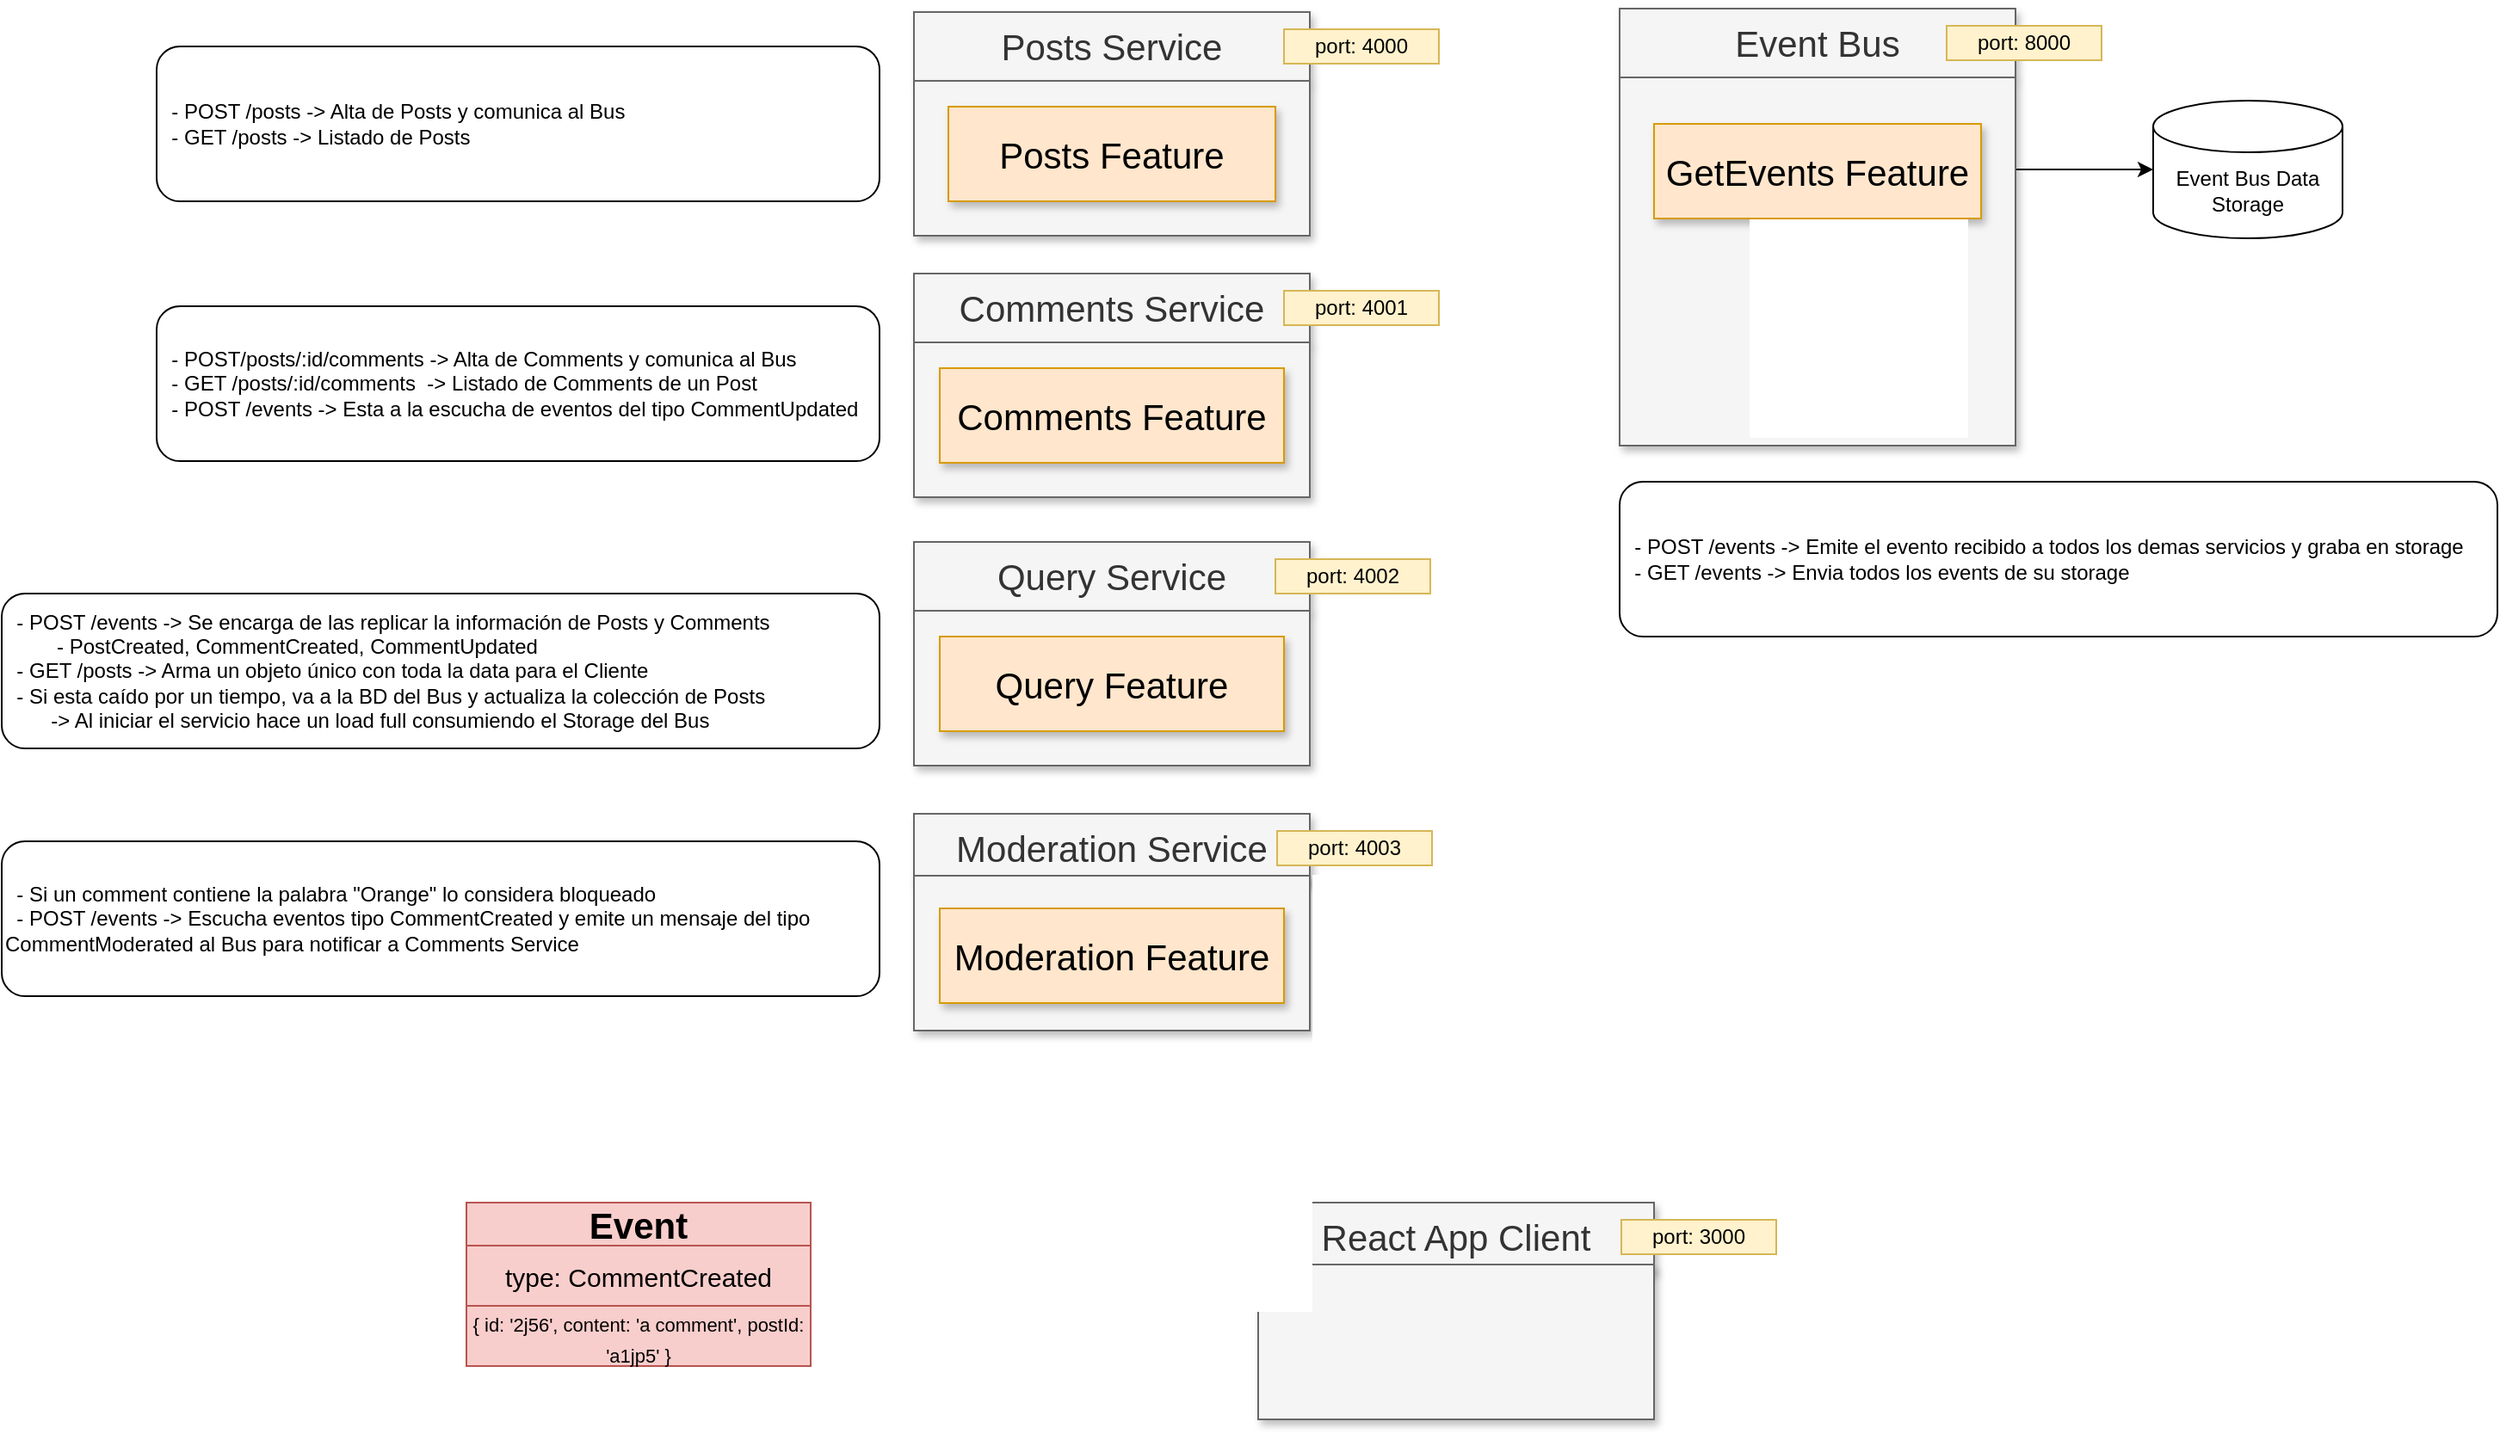 <mxfile version="20.8.20" type="device"><diagram name="Arquitectura Servicios" id="-owY66NGeMOdnTq-Ie8H"><mxGraphModel dx="1194" dy="648" grid="1" gridSize="10" guides="1" tooltips="1" connect="1" arrows="1" fold="1" page="1" pageScale="1" pageWidth="1920" pageHeight="1200" math="0" shadow="0"><root><mxCell id="7TcbfxzlcFphuBwjYKQD-0"/><mxCell id="7TcbfxzlcFphuBwjYKQD-1" parent="7TcbfxzlcFphuBwjYKQD-0"/><mxCell id="7TcbfxzlcFphuBwjYKQD-2" value="Posts Service" style="rounded=0;whiteSpace=wrap;html=1;shadow=1;fontSize=21;align=center;fillColor=#f5f5f5;strokeColor=#666666;fontColor=#333333;fontStyle=0" parent="7TcbfxzlcFphuBwjYKQD-1" vertex="1"><mxGeometry x="630" y="178" width="230" height="40" as="geometry"/></mxCell><mxCell id="7TcbfxzlcFphuBwjYKQD-4" value="" style="rounded=0;whiteSpace=wrap;html=1;shadow=1;fontSize=17;align=left;fillColor=#f5f5f5;strokeColor=#666666;fontColor=#333333;fontStyle=0" parent="7TcbfxzlcFphuBwjYKQD-1" vertex="1"><mxGeometry x="630" y="218" width="230" height="90" as="geometry"/></mxCell><mxCell id="7TcbfxzlcFphuBwjYKQD-5" value="Posts Feature" style="whiteSpace=wrap;html=1;rounded=0;shadow=1;fontSize=21;align=center;fillColor=#ffe6cc;strokeColor=#d79b00;fontStyle=0" parent="7TcbfxzlcFphuBwjYKQD-1" vertex="1"><mxGeometry x="650" y="233" width="190" height="55" as="geometry"/></mxCell><mxCell id="7TcbfxzlcFphuBwjYKQD-6" value="Comments Service" style="rounded=0;whiteSpace=wrap;html=1;shadow=1;fontSize=21;align=center;fillColor=#f5f5f5;strokeColor=#666666;fontColor=#333333;fontStyle=0" parent="7TcbfxzlcFphuBwjYKQD-1" vertex="1"><mxGeometry x="630" y="330" width="230" height="40" as="geometry"/></mxCell><mxCell id="7TcbfxzlcFphuBwjYKQD-7" value="" style="rounded=0;whiteSpace=wrap;html=1;shadow=1;fontSize=17;align=left;fillColor=#f5f5f5;strokeColor=#666666;fontColor=#333333;fontStyle=0" parent="7TcbfxzlcFphuBwjYKQD-1" vertex="1"><mxGeometry x="630" y="370" width="230" height="90" as="geometry"/></mxCell><mxCell id="7TcbfxzlcFphuBwjYKQD-8" value="Comments Feature" style="whiteSpace=wrap;html=1;rounded=0;shadow=1;fontSize=21;align=center;fillColor=#ffe6cc;strokeColor=#d79b00;fontStyle=0" parent="7TcbfxzlcFphuBwjYKQD-1" vertex="1"><mxGeometry x="645" y="385" width="200" height="55" as="geometry"/></mxCell><mxCell id="7TcbfxzlcFphuBwjYKQD-10" value="Query Service" style="rounded=0;whiteSpace=wrap;html=1;shadow=1;fontSize=21;align=center;fillColor=#f5f5f5;strokeColor=#666666;fontColor=#333333;fontStyle=0" parent="7TcbfxzlcFphuBwjYKQD-1" vertex="1"><mxGeometry x="630" y="486" width="230" height="40" as="geometry"/></mxCell><mxCell id="7TcbfxzlcFphuBwjYKQD-11" value="" style="rounded=0;whiteSpace=wrap;html=1;shadow=1;fontSize=17;align=left;fillColor=#f5f5f5;strokeColor=#666666;fontColor=#333333;fontStyle=0" parent="7TcbfxzlcFphuBwjYKQD-1" vertex="1"><mxGeometry x="630" y="526" width="230" height="90" as="geometry"/></mxCell><mxCell id="7TcbfxzlcFphuBwjYKQD-12" value="Query Feature" style="whiteSpace=wrap;html=1;rounded=0;shadow=1;fontSize=21;align=center;fillColor=#ffe6cc;strokeColor=#d79b00;fontStyle=0" parent="7TcbfxzlcFphuBwjYKQD-1" vertex="1"><mxGeometry x="645" y="541" width="200" height="55" as="geometry"/></mxCell><mxCell id="7TcbfxzlcFphuBwjYKQD-13" value="Event Bus" style="rounded=0;whiteSpace=wrap;html=1;shadow=1;fontSize=21;align=center;fillColor=#f5f5f5;strokeColor=#666666;fontColor=#333333;fontStyle=0" parent="7TcbfxzlcFphuBwjYKQD-1" vertex="1"><mxGeometry x="1040" y="176" width="230" height="40" as="geometry"/></mxCell><mxCell id="XD0j2T-ocdJUme3Udr26-13" style="edgeStyle=orthogonalEdgeStyle;rounded=0;orthogonalLoop=1;jettySize=auto;html=1;exitX=1;exitY=0.25;exitDx=0;exitDy=0;" parent="7TcbfxzlcFphuBwjYKQD-1" source="7TcbfxzlcFphuBwjYKQD-14" target="XD0j2T-ocdJUme3Udr26-12" edge="1"><mxGeometry relative="1" as="geometry"/></mxCell><mxCell id="7TcbfxzlcFphuBwjYKQD-14" value="" style="rounded=0;whiteSpace=wrap;html=1;shadow=1;fontSize=17;align=left;fillColor=#f5f5f5;strokeColor=#666666;fontColor=#333333;" parent="7TcbfxzlcFphuBwjYKQD-1" vertex="1"><mxGeometry x="1040" y="216" width="230" height="214" as="geometry"/></mxCell><mxCell id="7TcbfxzlcFphuBwjYKQD-17" value="" style="group" parent="7TcbfxzlcFphuBwjYKQD-1" vertex="1" connectable="0"><mxGeometry x="890" y="320" width="280" height="115" as="geometry"/></mxCell><mxCell id="7TcbfxzlcFphuBwjYKQD-18" value="" style="group;fontSize=8;" parent="7TcbfxzlcFphuBwjYKQD-1" vertex="1" connectable="0"><mxGeometry x="370" y="870" width="200" height="95" as="geometry"/></mxCell><mxCell id="7TcbfxzlcFphuBwjYKQD-19" value="&lt;font style=&quot;font-size: 11px&quot;&gt;{ id: '2j56', content: 'a comment', postId: 'a1jp5' }&lt;/font&gt;" style="rounded=0;whiteSpace=wrap;html=1;shadow=0;fontSize=15;fillColor=#f8cecc;strokeColor=#b85450;" parent="7TcbfxzlcFphuBwjYKQD-18" vertex="1"><mxGeometry y="60" width="200" height="35" as="geometry"/></mxCell><mxCell id="7TcbfxzlcFphuBwjYKQD-20" value="&lt;b&gt;Event&lt;/b&gt;" style="rounded=0;whiteSpace=wrap;html=1;shadow=0;fontSize=21;fillColor=#f8cecc;strokeColor=#b85450;" parent="7TcbfxzlcFphuBwjYKQD-18" vertex="1"><mxGeometry width="200" height="25" as="geometry"/></mxCell><mxCell id="7TcbfxzlcFphuBwjYKQD-21" value="&lt;span style=&quot;font-size: 15px&quot;&gt;type: CommentCreated&lt;/span&gt;" style="rounded=0;whiteSpace=wrap;html=1;shadow=0;fontSize=15;fillColor=#f8cecc;strokeColor=#b85450;fontStyle=0" parent="7TcbfxzlcFphuBwjYKQD-18" vertex="1"><mxGeometry y="25" width="200" height="35" as="geometry"/></mxCell><mxCell id="XD0j2T-ocdJUme3Udr26-0" value="Moderation Service" style="rounded=0;whiteSpace=wrap;html=1;shadow=1;fontSize=21;align=center;fillColor=#f5f5f5;strokeColor=#666666;fontColor=#333333;fontStyle=0" parent="7TcbfxzlcFphuBwjYKQD-1" vertex="1"><mxGeometry x="630" y="644" width="230" height="40" as="geometry"/></mxCell><mxCell id="XD0j2T-ocdJUme3Udr26-1" value="" style="rounded=0;whiteSpace=wrap;html=1;shadow=1;fontSize=17;align=left;fillColor=#f5f5f5;strokeColor=#666666;fontColor=#333333;fontStyle=0" parent="7TcbfxzlcFphuBwjYKQD-1" vertex="1"><mxGeometry x="630" y="680" width="230" height="90" as="geometry"/></mxCell><mxCell id="XD0j2T-ocdJUme3Udr26-2" value="Moderation Feature" style="whiteSpace=wrap;html=1;rounded=0;shadow=1;fontSize=21;align=center;fillColor=#ffe6cc;strokeColor=#d79b00;fontStyle=0" parent="7TcbfxzlcFphuBwjYKQD-1" vertex="1"><mxGeometry x="645" y="699" width="200" height="55" as="geometry"/></mxCell><mxCell id="XD0j2T-ocdJUme3Udr26-12" value="Event Bus Data Storage" style="shape=cylinder3;whiteSpace=wrap;html=1;boundedLbl=1;backgroundOutline=1;size=15;" parent="7TcbfxzlcFphuBwjYKQD-1" vertex="1"><mxGeometry x="1350" y="229.5" width="110" height="80" as="geometry"/></mxCell><mxCell id="XD0j2T-ocdJUme3Udr26-14" value="&amp;nbsp; - POST /events -&amp;gt; Se encarga de las replicar la información de Posts y Comments&lt;br&gt;&amp;nbsp; &amp;nbsp; &amp;nbsp; &amp;nbsp; &amp;nbsp;-&amp;nbsp;PostCreated,&amp;nbsp;CommentCreated,&amp;nbsp;CommentUpdated&lt;span style=&quot;background-color: initial;&quot;&gt;&amp;nbsp;&lt;/span&gt;&lt;br&gt;&amp;nbsp; - GET /posts -&amp;gt; Arma un objeto único con toda la data para el Cliente&lt;br&gt;&amp;nbsp; - Si esta caído por un tiempo, va a la BD del Bus y actualiza la colección de Posts&lt;br&gt;&lt;span style=&quot;white-space: pre;&quot;&gt;&#9;&lt;/span&gt;-&amp;gt; Al iniciar el servicio hace un load full consumiendo el Storage del Bus" style="rounded=1;whiteSpace=wrap;html=1;align=left;" parent="7TcbfxzlcFphuBwjYKQD-1" vertex="1"><mxGeometry x="100" y="516" width="510" height="90" as="geometry"/></mxCell><mxCell id="XD0j2T-ocdJUme3Udr26-15" value="&amp;nbsp; - Si un comment contiene la palabra &quot;Orange&quot; lo considera bloqueado&lt;br&gt;&amp;nbsp; - POST /events -&amp;gt; Escucha eventos tipo CommentCreated y emite un mensaje del tipo CommentModerated al Bus para notificar a Comments Service" style="rounded=1;whiteSpace=wrap;html=1;align=left;" parent="7TcbfxzlcFphuBwjYKQD-1" vertex="1"><mxGeometry x="100" y="660" width="510" height="90" as="geometry"/></mxCell><mxCell id="XD0j2T-ocdJUme3Udr26-16" value="&lt;div style=&quot;text-align: left;&quot;&gt;&amp;nbsp; -&amp;nbsp;POST /posts -&amp;gt; Alta de Posts y comunica al Bus&lt;span style=&quot;background-color: initial;&quot;&gt;&amp;nbsp;&lt;/span&gt;&lt;/div&gt;&lt;div style=&quot;border-color: var(--border-color); text-align: justify;&quot;&gt;&amp;nbsp; -&amp;nbsp;GET /posts&lt;span style=&quot;border-color: var(--border-color); background-color: initial;&quot;&gt;&amp;nbsp;-&amp;gt; Listado de Posts&lt;/span&gt;&lt;/div&gt;" style="rounded=1;whiteSpace=wrap;html=1;align=left;" parent="7TcbfxzlcFphuBwjYKQD-1" vertex="1"><mxGeometry x="190" y="198" width="420" height="90" as="geometry"/></mxCell><mxCell id="XD0j2T-ocdJUme3Udr26-17" value="&amp;nbsp; - POST/posts/:id/comments -&amp;gt; Alta de Comments y comunica al Bus&lt;br&gt;&amp;nbsp; - GET /posts/:id/comments&amp;nbsp; -&amp;gt; Listado de Comments de un Post&lt;br&gt;&amp;nbsp; - POST /events -&amp;gt;&amp;nbsp;&lt;span style=&quot;background-color: initial;&quot;&gt;Esta a la escucha de eventos del tipo&amp;nbsp;&lt;/span&gt;CommentUpdated" style="rounded=1;whiteSpace=wrap;html=1;align=left;" parent="7TcbfxzlcFphuBwjYKQD-1" vertex="1"><mxGeometry x="190" y="349" width="420" height="90" as="geometry"/></mxCell><mxCell id="vcFjrxqvqMfs9K7NQHc2-0" value="port: 4000" style="text;html=1;strokeColor=#d6b656;fillColor=#fff2cc;align=center;verticalAlign=middle;whiteSpace=wrap;overflow=hidden;" vertex="1" parent="7TcbfxzlcFphuBwjYKQD-1"><mxGeometry x="845" y="188" width="90" height="20" as="geometry"/></mxCell><mxCell id="vcFjrxqvqMfs9K7NQHc2-1" value="port: 4001" style="text;html=1;strokeColor=#d6b656;fillColor=#fff2cc;align=center;verticalAlign=middle;whiteSpace=wrap;overflow=hidden;" vertex="1" parent="7TcbfxzlcFphuBwjYKQD-1"><mxGeometry x="845" y="340" width="90" height="20" as="geometry"/></mxCell><mxCell id="vcFjrxqvqMfs9K7NQHc2-2" value="port: 8000" style="text;html=1;strokeColor=#d6b656;fillColor=#fff2cc;align=center;verticalAlign=middle;whiteSpace=wrap;overflow=hidden;" vertex="1" parent="7TcbfxzlcFphuBwjYKQD-1"><mxGeometry x="1230" y="186" width="90" height="20" as="geometry"/></mxCell><mxCell id="vcFjrxqvqMfs9K7NQHc2-3" value="port: 4002" style="text;html=1;strokeColor=#d6b656;fillColor=#fff2cc;align=center;verticalAlign=middle;whiteSpace=wrap;overflow=hidden;" vertex="1" parent="7TcbfxzlcFphuBwjYKQD-1"><mxGeometry x="840" y="496" width="90" height="20" as="geometry"/></mxCell><mxCell id="vcFjrxqvqMfs9K7NQHc2-4" value="port: 4003" style="text;html=1;strokeColor=#d6b656;fillColor=#fff2cc;align=center;verticalAlign=middle;whiteSpace=wrap;overflow=hidden;" vertex="1" parent="7TcbfxzlcFphuBwjYKQD-1"><mxGeometry x="841" y="654" width="90" height="20" as="geometry"/></mxCell><mxCell id="vcFjrxqvqMfs9K7NQHc2-7" value="React App Client" style="rounded=0;whiteSpace=wrap;html=1;shadow=1;fontSize=21;align=center;fillColor=#f5f5f5;strokeColor=#666666;fontColor=#333333;fontStyle=0" vertex="1" parent="7TcbfxzlcFphuBwjYKQD-1"><mxGeometry x="830" y="870" width="230" height="40" as="geometry"/></mxCell><mxCell id="vcFjrxqvqMfs9K7NQHc2-8" value="" style="rounded=0;whiteSpace=wrap;html=1;shadow=1;fontSize=17;align=left;fillColor=#f5f5f5;strokeColor=#666666;fontColor=#333333;fontStyle=0" vertex="1" parent="7TcbfxzlcFphuBwjYKQD-1"><mxGeometry x="830" y="906" width="230" height="90" as="geometry"/></mxCell><mxCell id="vcFjrxqvqMfs9K7NQHc2-10" value="port: 3000" style="text;html=1;strokeColor=#d6b656;fillColor=#fff2cc;align=center;verticalAlign=middle;whiteSpace=wrap;overflow=hidden;" vertex="1" parent="7TcbfxzlcFphuBwjYKQD-1"><mxGeometry x="1041" y="880" width="90" height="20" as="geometry"/></mxCell><mxCell id="vcFjrxqvqMfs9K7NQHc2-11" value="GetEvents Feature" style="whiteSpace=wrap;html=1;rounded=0;shadow=1;fontSize=21;align=center;fillColor=#ffe6cc;strokeColor=#d79b00;fontStyle=0" vertex="1" parent="7TcbfxzlcFphuBwjYKQD-1"><mxGeometry x="1060" y="243" width="190" height="55" as="geometry"/></mxCell><mxCell id="vcFjrxqvqMfs9K7NQHc2-12" value="&amp;nbsp; - POST /events -&amp;gt; Emite el evento recibido a todos los demas servicios y graba en storage&lt;br&gt;&amp;nbsp; - GET /events -&amp;gt; Envia todos los events de su storage" style="rounded=1;whiteSpace=wrap;html=1;align=left;" vertex="1" parent="7TcbfxzlcFphuBwjYKQD-1"><mxGeometry x="1040" y="451" width="510" height="90" as="geometry"/></mxCell></root></mxGraphModel></diagram></mxfile>